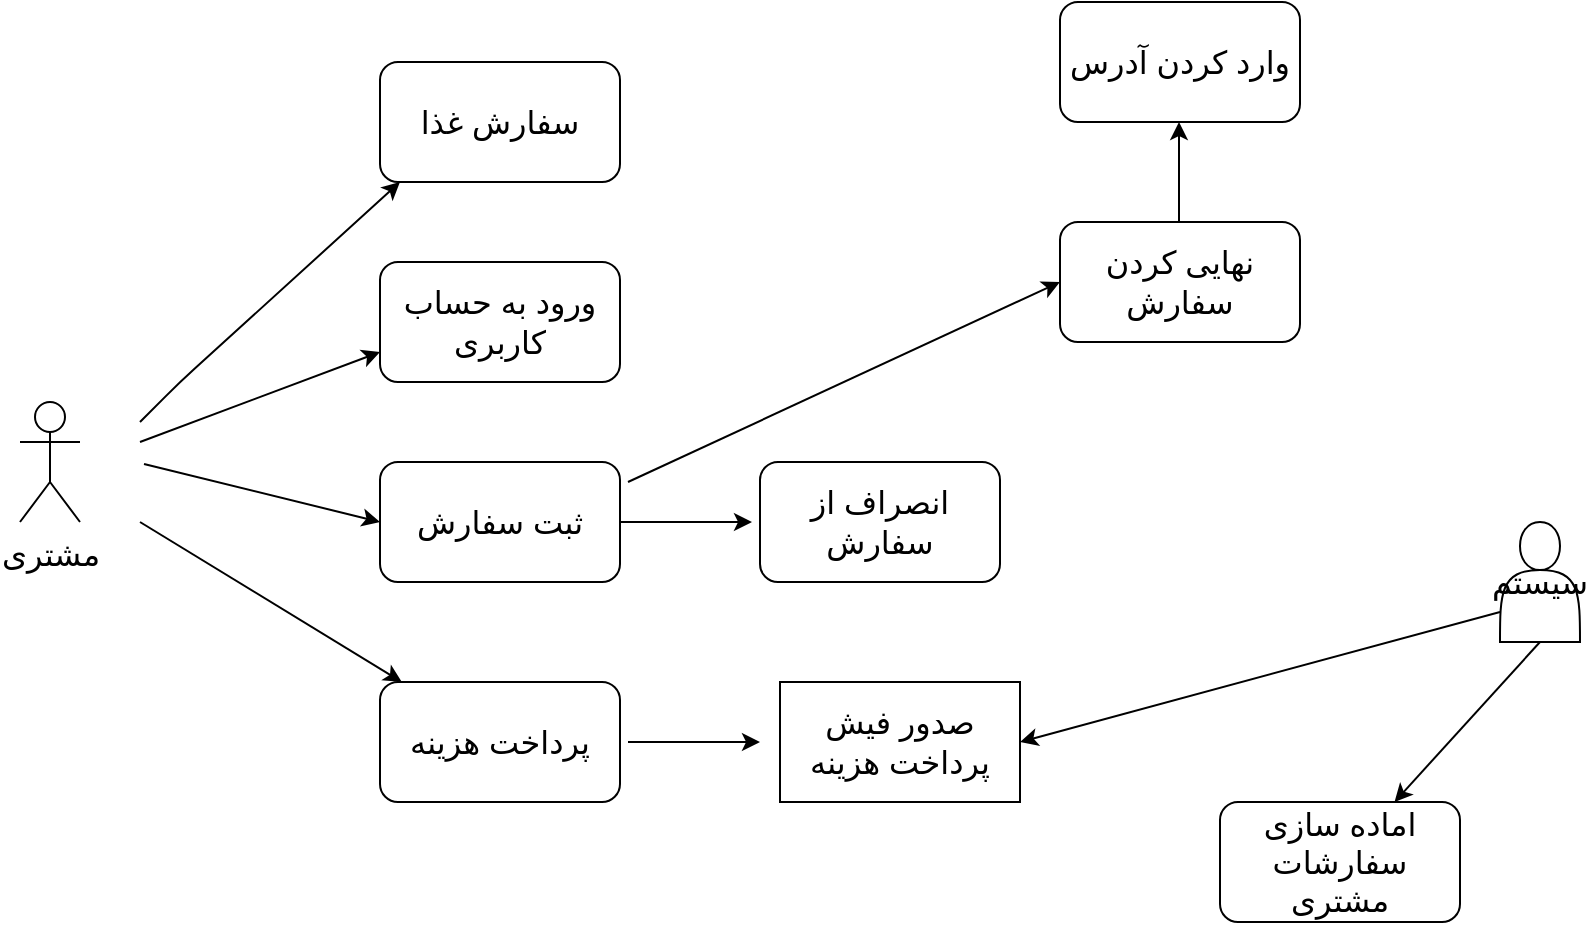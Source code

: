 <mxfile version="14.8.0" type="github">
  <diagram id="6kZRcd2nzZi-CScO0-am" name="Page-1">
    <mxGraphModel dx="1102" dy="582" grid="1" gridSize="10" guides="1" tooltips="1" connect="1" arrows="1" fold="1" page="1" pageScale="1" pageWidth="827" pageHeight="1169" math="0" shadow="0">
      <root>
        <mxCell id="0" />
        <mxCell id="1" parent="0" />
        <mxCell id="g7tXj2IwxuacuJq1oWTg-2" value="مشتری" style="shape=umlActor;verticalLabelPosition=bottom;verticalAlign=top;html=1;outlineConnect=0;fontSize=16;" parent="1" vertex="1">
          <mxGeometry x="60" y="230" width="30" height="60" as="geometry" />
        </mxCell>
        <mxCell id="g7tXj2IwxuacuJq1oWTg-3" value="سفارش غذا" style="rounded=1;whiteSpace=wrap;html=1;fontSize=16;" parent="1" vertex="1">
          <mxGeometry x="240" y="60" width="120" height="60" as="geometry" />
        </mxCell>
        <mxCell id="g7tXj2IwxuacuJq1oWTg-4" value="" style="endArrow=classic;html=1;fontSize=16;" parent="1" edge="1">
          <mxGeometry width="50" height="50" relative="1" as="geometry">
            <mxPoint x="120" y="240" as="sourcePoint" />
            <mxPoint x="250" y="120" as="targetPoint" />
            <Array as="points">
              <mxPoint x="140" y="220" />
            </Array>
          </mxGeometry>
        </mxCell>
        <mxCell id="g7tXj2IwxuacuJq1oWTg-5" value="ورود به حساب کاربری" style="rounded=1;whiteSpace=wrap;html=1;fontSize=16;" parent="1" vertex="1">
          <mxGeometry x="240" y="160" width="120" height="60" as="geometry" />
        </mxCell>
        <mxCell id="g7tXj2IwxuacuJq1oWTg-6" value="" style="endArrow=classic;html=1;fontSize=16;entryX=0;entryY=0.75;entryDx=0;entryDy=0;" parent="1" target="g7tXj2IwxuacuJq1oWTg-5" edge="1">
          <mxGeometry width="50" height="50" relative="1" as="geometry">
            <mxPoint x="120" y="250" as="sourcePoint" />
            <mxPoint x="230" y="210" as="targetPoint" />
          </mxGeometry>
        </mxCell>
        <mxCell id="g7tXj2IwxuacuJq1oWTg-7" value="ثبت سفارش" style="rounded=1;whiteSpace=wrap;html=1;fontSize=16;" parent="1" vertex="1">
          <mxGeometry x="240" y="260" width="120" height="60" as="geometry" />
        </mxCell>
        <mxCell id="g7tXj2IwxuacuJq1oWTg-8" value="" style="endArrow=classic;html=1;fontSize=16;entryX=0;entryY=0.5;entryDx=0;entryDy=0;" parent="1" target="g7tXj2IwxuacuJq1oWTg-7" edge="1">
          <mxGeometry width="50" height="50" relative="1" as="geometry">
            <mxPoint x="122" y="261" as="sourcePoint" />
            <mxPoint x="240" y="260" as="targetPoint" />
          </mxGeometry>
        </mxCell>
        <mxCell id="g7tXj2IwxuacuJq1oWTg-9" value="" style="endArrow=classic;html=1;" parent="1" target="g7tXj2IwxuacuJq1oWTg-10" edge="1">
          <mxGeometry width="50" height="50" relative="1" as="geometry">
            <mxPoint x="120" y="290" as="sourcePoint" />
            <mxPoint x="230" y="400" as="targetPoint" />
          </mxGeometry>
        </mxCell>
        <mxCell id="g7tXj2IwxuacuJq1oWTg-10" value="پرداخت هزینه" style="rounded=1;whiteSpace=wrap;html=1;fontSize=16;" parent="1" vertex="1">
          <mxGeometry x="240" y="370" width="120" height="60" as="geometry" />
        </mxCell>
        <mxCell id="g7tXj2IwxuacuJq1oWTg-11" value="" style="endArrow=classic;html=1;" parent="1" edge="1">
          <mxGeometry width="50" height="50" relative="1" as="geometry">
            <mxPoint x="360" y="290" as="sourcePoint" />
            <mxPoint x="426" y="290" as="targetPoint" />
          </mxGeometry>
        </mxCell>
        <mxCell id="g7tXj2IwxuacuJq1oWTg-12" value="&lt;span style=&quot;font-size: 16px;&quot;&gt;انصراف از سفارش&lt;/span&gt;" style="rounded=1;whiteSpace=wrap;html=1;fontSize=16;" parent="1" vertex="1">
          <mxGeometry x="430" y="260" width="120" height="60" as="geometry" />
        </mxCell>
        <mxCell id="g7tXj2IwxuacuJq1oWTg-13" value="" style="endArrow=classic;html=1;fontSize=16;entryX=0;entryY=0.5;entryDx=0;entryDy=0;" parent="1" target="g7tXj2IwxuacuJq1oWTg-14" edge="1">
          <mxGeometry width="50" height="50" relative="1" as="geometry">
            <mxPoint x="364" y="270" as="sourcePoint" />
            <mxPoint x="570" y="180" as="targetPoint" />
          </mxGeometry>
        </mxCell>
        <mxCell id="g7tXj2IwxuacuJq1oWTg-14" value="نهایی کردن سفارش" style="rounded=1;whiteSpace=wrap;html=1;fontSize=16;" parent="1" vertex="1">
          <mxGeometry x="580" y="140" width="120" height="60" as="geometry" />
        </mxCell>
        <mxCell id="g7tXj2IwxuacuJq1oWTg-15" value="" style="endArrow=classic;html=1;fontSize=16;" parent="1" edge="1">
          <mxGeometry width="50" height="50" relative="1" as="geometry">
            <mxPoint x="639.5" y="140" as="sourcePoint" />
            <mxPoint x="639.5" y="90" as="targetPoint" />
          </mxGeometry>
        </mxCell>
        <mxCell id="g7tXj2IwxuacuJq1oWTg-16" value="وارد کردن آدرس" style="rounded=1;whiteSpace=wrap;html=1;fontSize=16;" parent="1" vertex="1">
          <mxGeometry x="580" y="30" width="120" height="60" as="geometry" />
        </mxCell>
        <mxCell id="9_tLPcixFbRVtMTt4fTS-1" value="صدور فیش پرداخت هزینه" style="rounded=0;whiteSpace=wrap;html=1;fontSize=16;" parent="1" vertex="1">
          <mxGeometry x="440" y="370" width="120" height="60" as="geometry" />
        </mxCell>
        <mxCell id="9_tLPcixFbRVtMTt4fTS-2" value="" style="endArrow=classic;html=1;" parent="1" edge="1">
          <mxGeometry width="50" height="50" relative="1" as="geometry">
            <mxPoint x="364" y="400" as="sourcePoint" />
            <mxPoint x="430" y="400" as="targetPoint" />
          </mxGeometry>
        </mxCell>
        <mxCell id="L879zCB4gqPAntyxa01C-2" value="" style="endArrow=classic;html=1;fontSize=16;entryX=1;entryY=0.5;entryDx=0;entryDy=0;entryPerimeter=0;exitX=0;exitY=0.75;exitDx=0;exitDy=0;" edge="1" parent="1" source="L879zCB4gqPAntyxa01C-3" target="9_tLPcixFbRVtMTt4fTS-1">
          <mxGeometry width="50" height="50" relative="1" as="geometry">
            <mxPoint x="780" y="343.83" as="sourcePoint" />
            <mxPoint x="770" y="340" as="targetPoint" />
          </mxGeometry>
        </mxCell>
        <mxCell id="L879zCB4gqPAntyxa01C-3" value="سیستم" style="shape=actor;whiteSpace=wrap;html=1;fontSize=16;" vertex="1" parent="1">
          <mxGeometry x="800" y="290" width="40" height="60" as="geometry" />
        </mxCell>
        <mxCell id="L879zCB4gqPAntyxa01C-5" value="" style="endArrow=classic;html=1;fontSize=16;" edge="1" parent="1" target="L879zCB4gqPAntyxa01C-6">
          <mxGeometry width="50" height="50" relative="1" as="geometry">
            <mxPoint x="820" y="350" as="sourcePoint" />
            <mxPoint x="740" y="450" as="targetPoint" />
          </mxGeometry>
        </mxCell>
        <mxCell id="L879zCB4gqPAntyxa01C-6" value="اماده سازی سفارشات مشتری" style="rounded=1;whiteSpace=wrap;html=1;fontSize=16;" vertex="1" parent="1">
          <mxGeometry x="660" y="430" width="120" height="60" as="geometry" />
        </mxCell>
      </root>
    </mxGraphModel>
  </diagram>
</mxfile>
